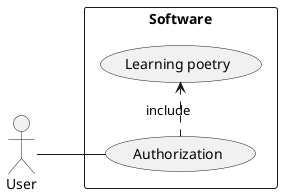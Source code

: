 @startuml

left to right direction

actor User

rectangle Software {

    usecase (Authorization)
    usecase (Learning poetry)

   :User: -- (Authorization)
   (Authorization) .> (Learning poetry) : include
}

@enduml


